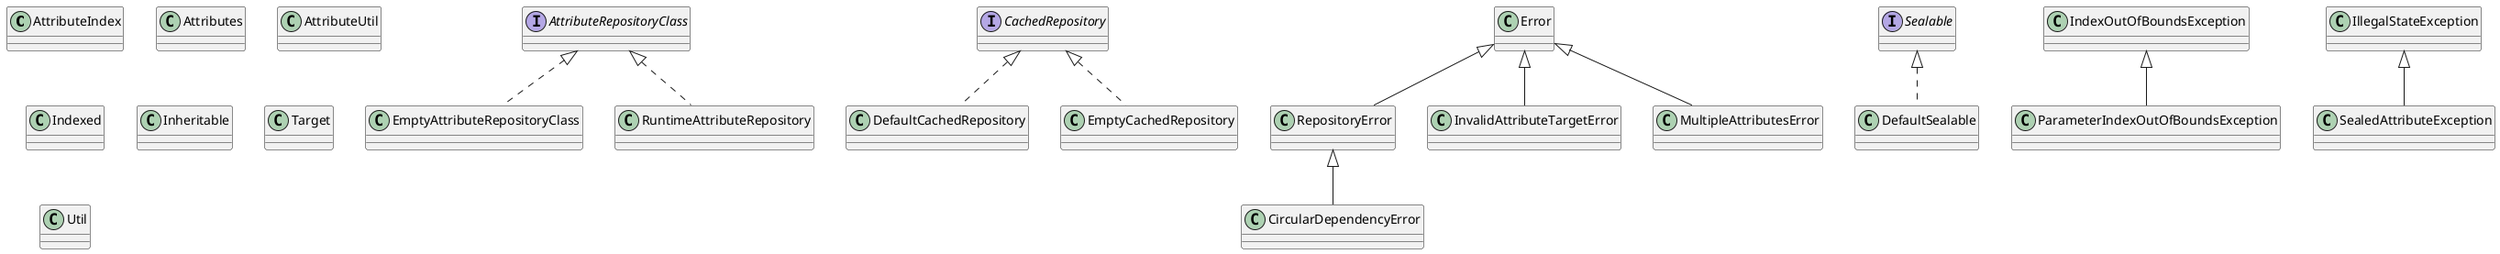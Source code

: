 @startuml

class AttributeIndex
interface AttributeRepositoryClass
class Attributes
class AttributeUtil
interface CachedRepository
class CircularDependencyError extends RepositoryError
class DefaultCachedRepository implements CachedRepository
class DefaultSealable implements Sealable
class EmptyAttributeRepositoryClass implements AttributeRepositoryClass
class EmptyCachedRepository implements CachedRepository
class Indexed
class Inheritable
class InvalidAttributeTargetError extends Error
class MultipleAttributesError extends Error
class ParameterIndexOutOfBoundsException extends IndexOutOfBoundsException
class RepositoryError extends Error
class RuntimeAttributeRepository implements AttributeRepositoryClass
interface Sealable
class SealedAttributeException extends IllegalStateException
class Target
class Util


@enduml